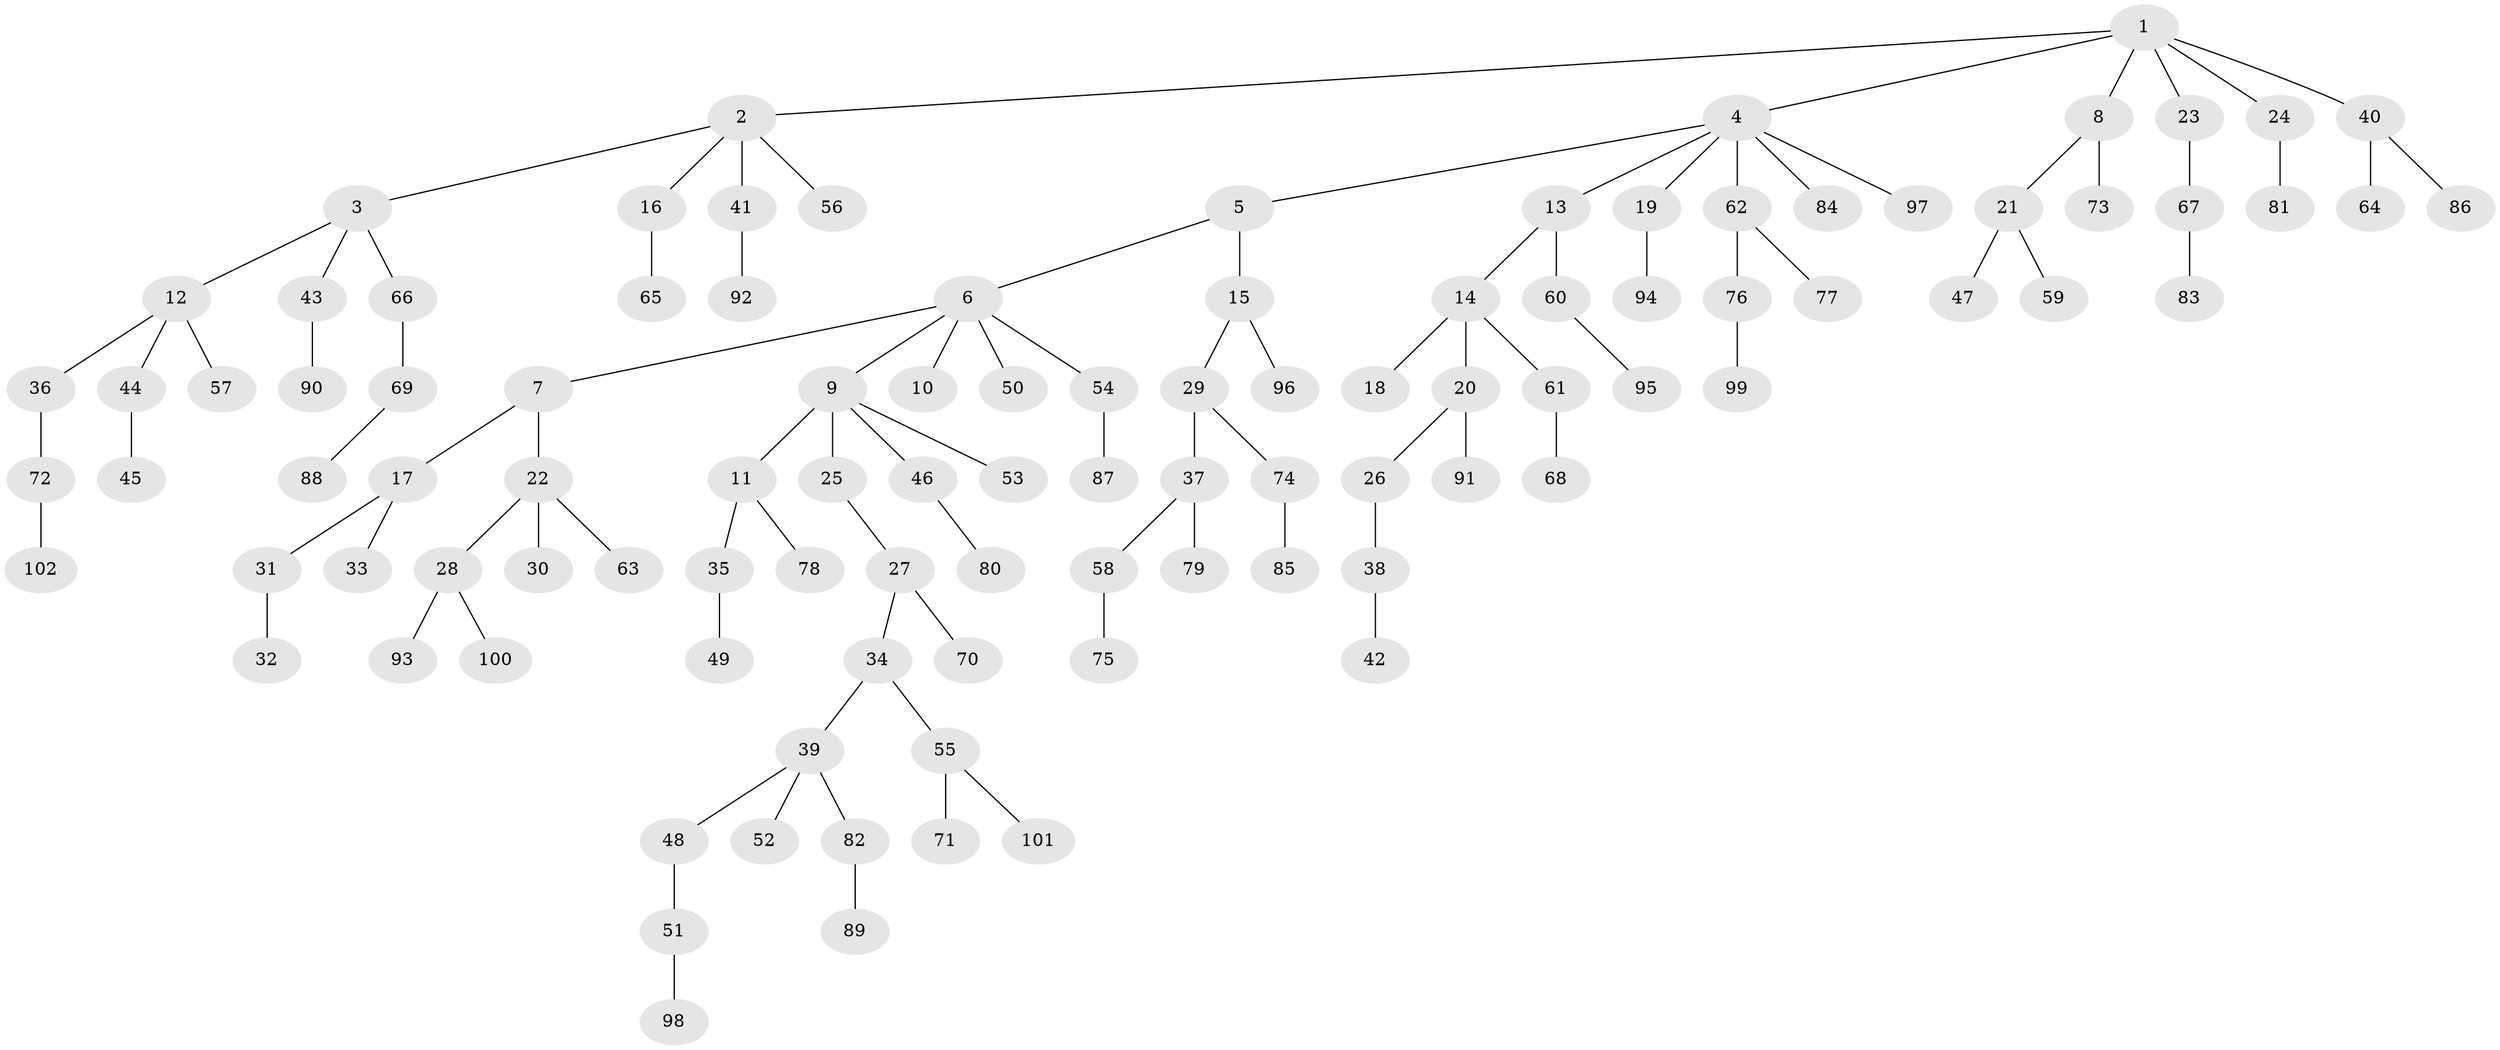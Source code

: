 // coarse degree distribution, {9: 0.0196078431372549, 4: 0.0196078431372549, 10: 0.0196078431372549, 3: 0.13725490196078433, 6: 0.0196078431372549, 2: 0.11764705882352941, 5: 0.0196078431372549, 1: 0.6470588235294118}
// Generated by graph-tools (version 1.1) at 2025/19/03/04/25 18:19:24]
// undirected, 102 vertices, 101 edges
graph export_dot {
graph [start="1"]
  node [color=gray90,style=filled];
  1;
  2;
  3;
  4;
  5;
  6;
  7;
  8;
  9;
  10;
  11;
  12;
  13;
  14;
  15;
  16;
  17;
  18;
  19;
  20;
  21;
  22;
  23;
  24;
  25;
  26;
  27;
  28;
  29;
  30;
  31;
  32;
  33;
  34;
  35;
  36;
  37;
  38;
  39;
  40;
  41;
  42;
  43;
  44;
  45;
  46;
  47;
  48;
  49;
  50;
  51;
  52;
  53;
  54;
  55;
  56;
  57;
  58;
  59;
  60;
  61;
  62;
  63;
  64;
  65;
  66;
  67;
  68;
  69;
  70;
  71;
  72;
  73;
  74;
  75;
  76;
  77;
  78;
  79;
  80;
  81;
  82;
  83;
  84;
  85;
  86;
  87;
  88;
  89;
  90;
  91;
  92;
  93;
  94;
  95;
  96;
  97;
  98;
  99;
  100;
  101;
  102;
  1 -- 2;
  1 -- 4;
  1 -- 8;
  1 -- 23;
  1 -- 24;
  1 -- 40;
  2 -- 3;
  2 -- 16;
  2 -- 41;
  2 -- 56;
  3 -- 12;
  3 -- 43;
  3 -- 66;
  4 -- 5;
  4 -- 13;
  4 -- 19;
  4 -- 62;
  4 -- 84;
  4 -- 97;
  5 -- 6;
  5 -- 15;
  6 -- 7;
  6 -- 9;
  6 -- 10;
  6 -- 50;
  6 -- 54;
  7 -- 17;
  7 -- 22;
  8 -- 21;
  8 -- 73;
  9 -- 11;
  9 -- 25;
  9 -- 46;
  9 -- 53;
  11 -- 35;
  11 -- 78;
  12 -- 36;
  12 -- 44;
  12 -- 57;
  13 -- 14;
  13 -- 60;
  14 -- 18;
  14 -- 20;
  14 -- 61;
  15 -- 29;
  15 -- 96;
  16 -- 65;
  17 -- 31;
  17 -- 33;
  19 -- 94;
  20 -- 26;
  20 -- 91;
  21 -- 47;
  21 -- 59;
  22 -- 28;
  22 -- 30;
  22 -- 63;
  23 -- 67;
  24 -- 81;
  25 -- 27;
  26 -- 38;
  27 -- 34;
  27 -- 70;
  28 -- 93;
  28 -- 100;
  29 -- 37;
  29 -- 74;
  31 -- 32;
  34 -- 39;
  34 -- 55;
  35 -- 49;
  36 -- 72;
  37 -- 58;
  37 -- 79;
  38 -- 42;
  39 -- 48;
  39 -- 52;
  39 -- 82;
  40 -- 64;
  40 -- 86;
  41 -- 92;
  43 -- 90;
  44 -- 45;
  46 -- 80;
  48 -- 51;
  51 -- 98;
  54 -- 87;
  55 -- 71;
  55 -- 101;
  58 -- 75;
  60 -- 95;
  61 -- 68;
  62 -- 76;
  62 -- 77;
  66 -- 69;
  67 -- 83;
  69 -- 88;
  72 -- 102;
  74 -- 85;
  76 -- 99;
  82 -- 89;
}
